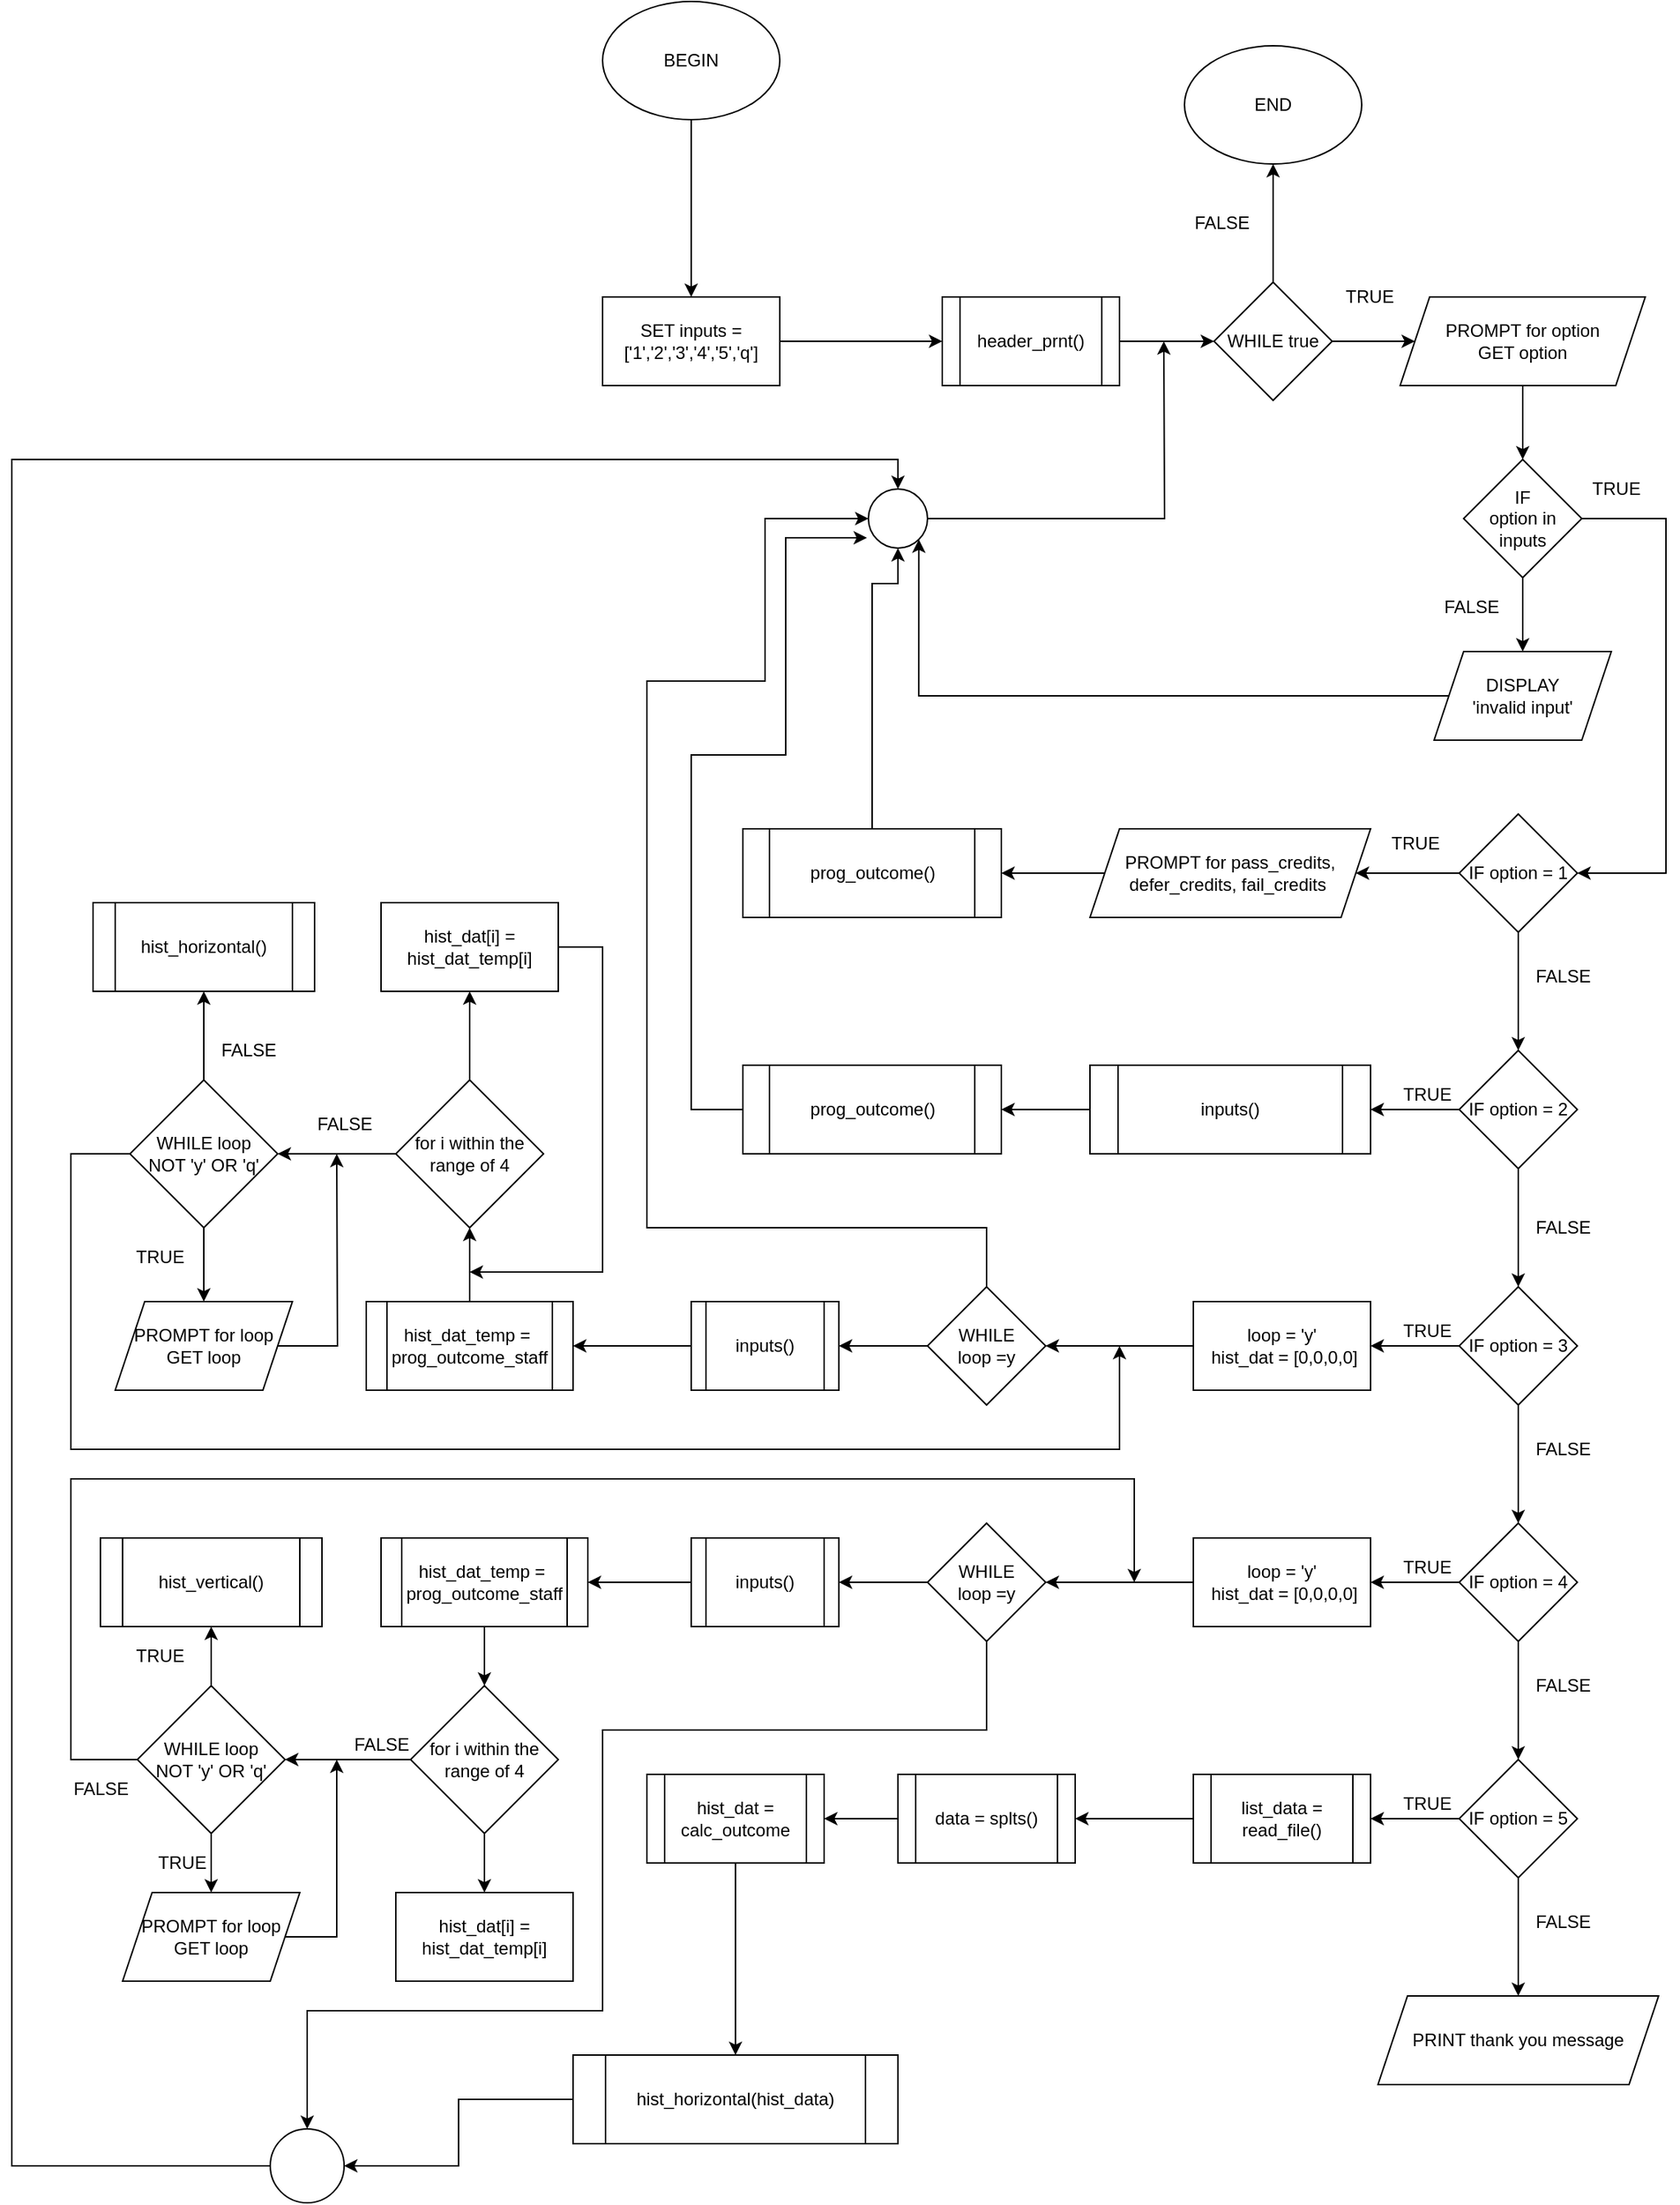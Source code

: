 <mxfile version="13.9.9" type="device" pages="5"><diagram id="3ehz_ftNWauwKMrdN-Sf" name="progCalc"><mxGraphModel dx="2462" dy="1598" grid="1" gridSize="10" guides="1" tooltips="1" connect="1" arrows="1" fold="1" page="1" pageScale="1" pageWidth="827" pageHeight="1169" math="0" shadow="0"><root><mxCell id="0"/><mxCell id="1" parent="0"/><mxCell id="ZGX0ji3fa654bDeN4Jxo-9" value="" style="edgeStyle=orthogonalEdgeStyle;rounded=0;orthogonalLoop=1;jettySize=auto;html=1;" edge="1" parent="1" source="ZGX0ji3fa654bDeN4Jxo-1" target="ZGX0ji3fa654bDeN4Jxo-8"><mxGeometry relative="1" as="geometry"/></mxCell><mxCell id="ZGX0ji3fa654bDeN4Jxo-1" value="BEGIN" style="ellipse;whiteSpace=wrap;html=1;" vertex="1" parent="1"><mxGeometry x="-390" y="60" width="120" height="80" as="geometry"/></mxCell><mxCell id="ZGX0ji3fa654bDeN4Jxo-5" value="" style="edgeStyle=orthogonalEdgeStyle;rounded=0;orthogonalLoop=1;jettySize=auto;html=1;" edge="1" parent="1" source="ZGX0ji3fa654bDeN4Jxo-2" target="ZGX0ji3fa654bDeN4Jxo-4"><mxGeometry relative="1" as="geometry"/></mxCell><mxCell id="ZGX0ji3fa654bDeN4Jxo-2" value="header_prnt()" style="shape=process;whiteSpace=wrap;html=1;backgroundOutline=1;" vertex="1" parent="1"><mxGeometry x="-160" y="260" width="120" height="60" as="geometry"/></mxCell><mxCell id="ZGX0ji3fa654bDeN4Jxo-7" value="" style="edgeStyle=orthogonalEdgeStyle;rounded=0;orthogonalLoop=1;jettySize=auto;html=1;" edge="1" parent="1" source="ZGX0ji3fa654bDeN4Jxo-4" target="ZGX0ji3fa654bDeN4Jxo-6"><mxGeometry relative="1" as="geometry"/></mxCell><mxCell id="ZGX0ji3fa654bDeN4Jxo-164" value="" style="edgeStyle=orthogonalEdgeStyle;rounded=0;orthogonalLoop=1;jettySize=auto;html=1;" edge="1" parent="1" source="ZGX0ji3fa654bDeN4Jxo-4" target="ZGX0ji3fa654bDeN4Jxo-163"><mxGeometry relative="1" as="geometry"/></mxCell><mxCell id="ZGX0ji3fa654bDeN4Jxo-4" value="WHILE true" style="rhombus;whiteSpace=wrap;html=1;" vertex="1" parent="1"><mxGeometry x="24" y="250" width="80" height="80" as="geometry"/></mxCell><mxCell id="ZGX0ji3fa654bDeN4Jxo-12" value="" style="edgeStyle=orthogonalEdgeStyle;rounded=0;orthogonalLoop=1;jettySize=auto;html=1;" edge="1" parent="1" source="ZGX0ji3fa654bDeN4Jxo-6" target="ZGX0ji3fa654bDeN4Jxo-11"><mxGeometry relative="1" as="geometry"/></mxCell><mxCell id="ZGX0ji3fa654bDeN4Jxo-6" value="PROMPT for option&lt;br&gt;GET option" style="shape=parallelogram;perimeter=parallelogramPerimeter;whiteSpace=wrap;html=1;fixedSize=1;" vertex="1" parent="1"><mxGeometry x="150" y="260" width="166" height="60" as="geometry"/></mxCell><mxCell id="ZGX0ji3fa654bDeN4Jxo-10" value="" style="edgeStyle=orthogonalEdgeStyle;rounded=0;orthogonalLoop=1;jettySize=auto;html=1;" edge="1" parent="1" source="ZGX0ji3fa654bDeN4Jxo-8" target="ZGX0ji3fa654bDeN4Jxo-2"><mxGeometry relative="1" as="geometry"/></mxCell><mxCell id="ZGX0ji3fa654bDeN4Jxo-8" value="SET inputs = ['1','2','3','4','5','q']" style="rounded=0;whiteSpace=wrap;html=1;" vertex="1" parent="1"><mxGeometry x="-390" y="260" width="120" height="60" as="geometry"/></mxCell><mxCell id="ZGX0ji3fa654bDeN4Jxo-14" value="" style="edgeStyle=orthogonalEdgeStyle;rounded=0;orthogonalLoop=1;jettySize=auto;html=1;" edge="1" parent="1" source="ZGX0ji3fa654bDeN4Jxo-11" target="ZGX0ji3fa654bDeN4Jxo-13"><mxGeometry relative="1" as="geometry"/></mxCell><mxCell id="ZGX0ji3fa654bDeN4Jxo-135" style="edgeStyle=orthogonalEdgeStyle;rounded=0;orthogonalLoop=1;jettySize=auto;html=1;entryX=1;entryY=0.5;entryDx=0;entryDy=0;" edge="1" parent="1" source="ZGX0ji3fa654bDeN4Jxo-11" target="ZGX0ji3fa654bDeN4Jxo-16"><mxGeometry relative="1" as="geometry"><Array as="points"><mxPoint x="330" y="410"/><mxPoint x="330" y="650"/></Array></mxGeometry></mxCell><mxCell id="ZGX0ji3fa654bDeN4Jxo-11" value="IF&lt;br&gt;option in inputs" style="rhombus;whiteSpace=wrap;html=1;" vertex="1" parent="1"><mxGeometry x="193" y="370" width="80" height="80" as="geometry"/></mxCell><mxCell id="ZGX0ji3fa654bDeN4Jxo-137" style="edgeStyle=orthogonalEdgeStyle;rounded=0;orthogonalLoop=1;jettySize=auto;html=1;entryX=1;entryY=1;entryDx=0;entryDy=0;" edge="1" parent="1" source="ZGX0ji3fa654bDeN4Jxo-13" target="ZGX0ji3fa654bDeN4Jxo-157"><mxGeometry relative="1" as="geometry"><mxPoint x="-10" y="290" as="targetPoint"/></mxGeometry></mxCell><mxCell id="ZGX0ji3fa654bDeN4Jxo-13" value="DISPLAY&lt;br&gt;'invalid input'" style="shape=parallelogram;perimeter=parallelogramPerimeter;whiteSpace=wrap;html=1;fixedSize=1;" vertex="1" parent="1"><mxGeometry x="173" y="500" width="120" height="60" as="geometry"/></mxCell><mxCell id="ZGX0ji3fa654bDeN4Jxo-15" value="FALSE" style="text;html=1;align=center;verticalAlign=middle;resizable=0;points=[];autosize=1;" vertex="1" parent="1"><mxGeometry x="173" y="460" width="50" height="20" as="geometry"/></mxCell><mxCell id="ZGX0ji3fa654bDeN4Jxo-24" value="" style="edgeStyle=orthogonalEdgeStyle;rounded=0;orthogonalLoop=1;jettySize=auto;html=1;" edge="1" parent="1" source="ZGX0ji3fa654bDeN4Jxo-16" target="ZGX0ji3fa654bDeN4Jxo-23"><mxGeometry relative="1" as="geometry"/></mxCell><mxCell id="ZGX0ji3fa654bDeN4Jxo-30" value="" style="edgeStyle=orthogonalEdgeStyle;rounded=0;orthogonalLoop=1;jettySize=auto;html=1;" edge="1" parent="1" source="ZGX0ji3fa654bDeN4Jxo-16" target="ZGX0ji3fa654bDeN4Jxo-29"><mxGeometry relative="1" as="geometry"/></mxCell><mxCell id="ZGX0ji3fa654bDeN4Jxo-16" value="IF option = 1" style="rhombus;whiteSpace=wrap;html=1;" vertex="1" parent="1"><mxGeometry x="190" y="610" width="80" height="80" as="geometry"/></mxCell><mxCell id="ZGX0ji3fa654bDeN4Jxo-28" value="" style="edgeStyle=orthogonalEdgeStyle;rounded=0;orthogonalLoop=1;jettySize=auto;html=1;" edge="1" parent="1" source="ZGX0ji3fa654bDeN4Jxo-23" target="ZGX0ji3fa654bDeN4Jxo-27"><mxGeometry relative="1" as="geometry"/></mxCell><mxCell id="ZGX0ji3fa654bDeN4Jxo-23" value="PROMPT for&amp;nbsp;pass_credits, &lt;br&gt;defer_credits, fail_credits&amp;nbsp;" style="shape=parallelogram;perimeter=parallelogramPerimeter;whiteSpace=wrap;html=1;fixedSize=1;" vertex="1" parent="1"><mxGeometry x="-60" y="620" width="190" height="60" as="geometry"/></mxCell><mxCell id="ZGX0ji3fa654bDeN4Jxo-155" style="edgeStyle=orthogonalEdgeStyle;rounded=0;orthogonalLoop=1;jettySize=auto;html=1;entryX=0.5;entryY=1;entryDx=0;entryDy=0;" edge="1" parent="1" source="ZGX0ji3fa654bDeN4Jxo-27" target="ZGX0ji3fa654bDeN4Jxo-157"><mxGeometry relative="1" as="geometry"><mxPoint x="-207" y="410" as="targetPoint"/><Array as="points"><mxPoint x="-207" y="454"/><mxPoint x="-190" y="454"/></Array></mxGeometry></mxCell><mxCell id="ZGX0ji3fa654bDeN4Jxo-27" value="prog_outcome()" style="shape=process;whiteSpace=wrap;html=1;backgroundOutline=1;" vertex="1" parent="1"><mxGeometry x="-295" y="620" width="175" height="60" as="geometry"/></mxCell><mxCell id="ZGX0ji3fa654bDeN4Jxo-34" value="" style="edgeStyle=orthogonalEdgeStyle;rounded=0;orthogonalLoop=1;jettySize=auto;html=1;" edge="1" parent="1" source="ZGX0ji3fa654bDeN4Jxo-29" target="ZGX0ji3fa654bDeN4Jxo-33"><mxGeometry relative="1" as="geometry"/></mxCell><mxCell id="ZGX0ji3fa654bDeN4Jxo-38" value="" style="edgeStyle=orthogonalEdgeStyle;rounded=0;orthogonalLoop=1;jettySize=auto;html=1;" edge="1" parent="1" source="ZGX0ji3fa654bDeN4Jxo-29" target="ZGX0ji3fa654bDeN4Jxo-37"><mxGeometry relative="1" as="geometry"/></mxCell><mxCell id="ZGX0ji3fa654bDeN4Jxo-29" value="IF option = 2" style="rhombus;whiteSpace=wrap;html=1;" vertex="1" parent="1"><mxGeometry x="190" y="770" width="80" height="80" as="geometry"/></mxCell><mxCell id="ZGX0ji3fa654bDeN4Jxo-36" value="" style="edgeStyle=orthogonalEdgeStyle;rounded=0;orthogonalLoop=1;jettySize=auto;html=1;" edge="1" parent="1" source="ZGX0ji3fa654bDeN4Jxo-33" target="ZGX0ji3fa654bDeN4Jxo-35"><mxGeometry relative="1" as="geometry"/></mxCell><mxCell id="ZGX0ji3fa654bDeN4Jxo-33" value="inputs()" style="shape=process;whiteSpace=wrap;html=1;backgroundOutline=1;" vertex="1" parent="1"><mxGeometry x="-60" y="780" width="190" height="60" as="geometry"/></mxCell><mxCell id="ZGX0ji3fa654bDeN4Jxo-154" style="edgeStyle=orthogonalEdgeStyle;rounded=0;orthogonalLoop=1;jettySize=auto;html=1;" edge="1" parent="1" source="ZGX0ji3fa654bDeN4Jxo-35"><mxGeometry relative="1" as="geometry"><mxPoint x="-211" y="423" as="targetPoint"/><Array as="points"><mxPoint x="-330" y="810"/><mxPoint x="-330" y="570"/><mxPoint x="-266" y="570"/><mxPoint x="-266" y="423"/></Array></mxGeometry></mxCell><mxCell id="ZGX0ji3fa654bDeN4Jxo-35" value="prog_outcome()" style="shape=process;whiteSpace=wrap;html=1;backgroundOutline=1;" vertex="1" parent="1"><mxGeometry x="-295" y="780" width="175" height="60" as="geometry"/></mxCell><mxCell id="ZGX0ji3fa654bDeN4Jxo-40" value="" style="edgeStyle=orthogonalEdgeStyle;rounded=0;orthogonalLoop=1;jettySize=auto;html=1;" edge="1" parent="1" source="ZGX0ji3fa654bDeN4Jxo-37" target="ZGX0ji3fa654bDeN4Jxo-39"><mxGeometry relative="1" as="geometry"/></mxCell><mxCell id="ZGX0ji3fa654bDeN4Jxo-64" value="" style="edgeStyle=orthogonalEdgeStyle;rounded=0;orthogonalLoop=1;jettySize=auto;html=1;" edge="1" parent="1" source="ZGX0ji3fa654bDeN4Jxo-37" target="ZGX0ji3fa654bDeN4Jxo-63"><mxGeometry relative="1" as="geometry"/></mxCell><mxCell id="ZGX0ji3fa654bDeN4Jxo-37" value="IF option = 3" style="rhombus;whiteSpace=wrap;html=1;" vertex="1" parent="1"><mxGeometry x="190" y="930" width="80" height="80" as="geometry"/></mxCell><mxCell id="ZGX0ji3fa654bDeN4Jxo-42" value="" style="edgeStyle=orthogonalEdgeStyle;rounded=0;orthogonalLoop=1;jettySize=auto;html=1;" edge="1" parent="1" source="ZGX0ji3fa654bDeN4Jxo-39" target="ZGX0ji3fa654bDeN4Jxo-41"><mxGeometry relative="1" as="geometry"/></mxCell><mxCell id="ZGX0ji3fa654bDeN4Jxo-39" value="&lt;div&gt;loop = 'y'&lt;/div&gt;&lt;div&gt;&amp;nbsp;hist_dat = [0,0,0,0]&lt;/div&gt;" style="whiteSpace=wrap;html=1;" vertex="1" parent="1"><mxGeometry x="10" y="940" width="120" height="60" as="geometry"/></mxCell><mxCell id="ZGX0ji3fa654bDeN4Jxo-44" value="" style="edgeStyle=orthogonalEdgeStyle;rounded=0;orthogonalLoop=1;jettySize=auto;html=1;" edge="1" parent="1" source="ZGX0ji3fa654bDeN4Jxo-41" target="ZGX0ji3fa654bDeN4Jxo-43"><mxGeometry relative="1" as="geometry"/></mxCell><mxCell id="ZGX0ji3fa654bDeN4Jxo-153" style="edgeStyle=orthogonalEdgeStyle;rounded=0;orthogonalLoop=1;jettySize=auto;html=1;entryX=0;entryY=0.5;entryDx=0;entryDy=0;" edge="1" parent="1" source="ZGX0ji3fa654bDeN4Jxo-41" target="ZGX0ji3fa654bDeN4Jxo-157"><mxGeometry relative="1" as="geometry"><mxPoint x="-280" y="460" as="targetPoint"/><Array as="points"><mxPoint x="-130" y="890"/><mxPoint x="-360" y="890"/><mxPoint x="-360" y="520"/><mxPoint x="-280" y="520"/><mxPoint x="-280" y="410"/></Array></mxGeometry></mxCell><mxCell id="ZGX0ji3fa654bDeN4Jxo-41" value="WHILE&lt;br&gt;loop =y" style="rhombus;whiteSpace=wrap;html=1;" vertex="1" parent="1"><mxGeometry x="-170" y="930" width="80" height="80" as="geometry"/></mxCell><mxCell id="ZGX0ji3fa654bDeN4Jxo-48" value="" style="edgeStyle=orthogonalEdgeStyle;rounded=0;orthogonalLoop=1;jettySize=auto;html=1;" edge="1" parent="1" source="ZGX0ji3fa654bDeN4Jxo-43" target="ZGX0ji3fa654bDeN4Jxo-47"><mxGeometry relative="1" as="geometry"/></mxCell><mxCell id="ZGX0ji3fa654bDeN4Jxo-43" value="inputs()" style="shape=process;whiteSpace=wrap;html=1;backgroundOutline=1;" vertex="1" parent="1"><mxGeometry x="-330" y="940" width="100" height="60" as="geometry"/></mxCell><mxCell id="ZGX0ji3fa654bDeN4Jxo-50" value="" style="edgeStyle=orthogonalEdgeStyle;rounded=0;orthogonalLoop=1;jettySize=auto;html=1;" edge="1" parent="1" source="ZGX0ji3fa654bDeN4Jxo-47" target="ZGX0ji3fa654bDeN4Jxo-49"><mxGeometry relative="1" as="geometry"/></mxCell><mxCell id="ZGX0ji3fa654bDeN4Jxo-47" value="hist_dat_temp =&amp;nbsp;&lt;br&gt;prog_outcome_staff" style="shape=process;whiteSpace=wrap;html=1;backgroundOutline=1;" vertex="1" parent="1"><mxGeometry x="-550" y="940" width="140" height="60" as="geometry"/></mxCell><mxCell id="ZGX0ji3fa654bDeN4Jxo-52" value="" style="edgeStyle=orthogonalEdgeStyle;rounded=0;orthogonalLoop=1;jettySize=auto;html=1;" edge="1" parent="1" source="ZGX0ji3fa654bDeN4Jxo-49" target="ZGX0ji3fa654bDeN4Jxo-51"><mxGeometry relative="1" as="geometry"/></mxCell><mxCell id="ZGX0ji3fa654bDeN4Jxo-55" value="" style="edgeStyle=orthogonalEdgeStyle;rounded=0;orthogonalLoop=1;jettySize=auto;html=1;" edge="1" parent="1" source="ZGX0ji3fa654bDeN4Jxo-49" target="ZGX0ji3fa654bDeN4Jxo-54"><mxGeometry relative="1" as="geometry"/></mxCell><mxCell id="ZGX0ji3fa654bDeN4Jxo-49" value="for i within the range of 4" style="rhombus;whiteSpace=wrap;html=1;" vertex="1" parent="1"><mxGeometry x="-530" y="790" width="100" height="100" as="geometry"/></mxCell><mxCell id="ZGX0ji3fa654bDeN4Jxo-92" style="edgeStyle=orthogonalEdgeStyle;rounded=0;orthogonalLoop=1;jettySize=auto;html=1;" edge="1" parent="1" source="ZGX0ji3fa654bDeN4Jxo-51"><mxGeometry relative="1" as="geometry"><mxPoint x="-480" y="920" as="targetPoint"/><Array as="points"><mxPoint x="-390" y="700"/><mxPoint x="-390" y="920"/></Array></mxGeometry></mxCell><mxCell id="ZGX0ji3fa654bDeN4Jxo-51" value="hist_dat[i] = hist_dat_temp[i]" style="whiteSpace=wrap;html=1;" vertex="1" parent="1"><mxGeometry x="-540" y="670" width="120" height="60" as="geometry"/></mxCell><mxCell id="ZGX0ji3fa654bDeN4Jxo-59" value="" style="edgeStyle=orthogonalEdgeStyle;rounded=0;orthogonalLoop=1;jettySize=auto;html=1;" edge="1" parent="1" source="ZGX0ji3fa654bDeN4Jxo-54" target="ZGX0ji3fa654bDeN4Jxo-58"><mxGeometry relative="1" as="geometry"/></mxCell><mxCell id="ZGX0ji3fa654bDeN4Jxo-62" value="" style="edgeStyle=orthogonalEdgeStyle;rounded=0;orthogonalLoop=1;jettySize=auto;html=1;" edge="1" parent="1" source="ZGX0ji3fa654bDeN4Jxo-54" target="ZGX0ji3fa654bDeN4Jxo-61"><mxGeometry relative="1" as="geometry"/></mxCell><mxCell id="ZGX0ji3fa654bDeN4Jxo-148" style="edgeStyle=orthogonalEdgeStyle;rounded=0;orthogonalLoop=1;jettySize=auto;html=1;" edge="1" parent="1" source="ZGX0ji3fa654bDeN4Jxo-54"><mxGeometry relative="1" as="geometry"><mxPoint x="-40" y="970" as="targetPoint"/><Array as="points"><mxPoint x="-750" y="840"/><mxPoint x="-750" y="1040"/><mxPoint x="-40" y="1040"/></Array></mxGeometry></mxCell><mxCell id="ZGX0ji3fa654bDeN4Jxo-54" value="WHILE loop&lt;br&gt;NOT 'y' OR 'q'" style="rhombus;whiteSpace=wrap;html=1;" vertex="1" parent="1"><mxGeometry x="-710" y="790" width="100" height="100" as="geometry"/></mxCell><mxCell id="ZGX0ji3fa654bDeN4Jxo-88" style="edgeStyle=orthogonalEdgeStyle;rounded=0;orthogonalLoop=1;jettySize=auto;html=1;" edge="1" parent="1" source="ZGX0ji3fa654bDeN4Jxo-58"><mxGeometry relative="1" as="geometry"><mxPoint x="-570" y="840" as="targetPoint"/></mxGeometry></mxCell><mxCell id="ZGX0ji3fa654bDeN4Jxo-58" value="PROMPT for loop&lt;br&gt;GET loop" style="shape=parallelogram;perimeter=parallelogramPerimeter;whiteSpace=wrap;html=1;fixedSize=1;" vertex="1" parent="1"><mxGeometry x="-720" y="940" width="120" height="60" as="geometry"/></mxCell><mxCell id="ZGX0ji3fa654bDeN4Jxo-61" value="hist_horizontal()" style="shape=process;whiteSpace=wrap;html=1;backgroundOutline=1;" vertex="1" parent="1"><mxGeometry x="-735" y="670" width="150" height="60" as="geometry"/></mxCell><mxCell id="ZGX0ji3fa654bDeN4Jxo-66" value="" style="edgeStyle=orthogonalEdgeStyle;rounded=0;orthogonalLoop=1;jettySize=auto;html=1;" edge="1" parent="1" source="ZGX0ji3fa654bDeN4Jxo-63"><mxGeometry relative="1" as="geometry"><mxPoint x="130" y="1130" as="targetPoint"/></mxGeometry></mxCell><mxCell id="ZGX0ji3fa654bDeN4Jxo-122" value="" style="edgeStyle=orthogonalEdgeStyle;rounded=0;orthogonalLoop=1;jettySize=auto;html=1;" edge="1" parent="1" source="ZGX0ji3fa654bDeN4Jxo-63" target="ZGX0ji3fa654bDeN4Jxo-121"><mxGeometry relative="1" as="geometry"/></mxCell><mxCell id="ZGX0ji3fa654bDeN4Jxo-63" value="IF option = 4" style="rhombus;whiteSpace=wrap;html=1;" vertex="1" parent="1"><mxGeometry x="190" y="1090" width="80" height="80" as="geometry"/></mxCell><mxCell id="ZGX0ji3fa654bDeN4Jxo-120" value="" style="edgeStyle=orthogonalEdgeStyle;rounded=0;orthogonalLoop=1;jettySize=auto;html=1;" edge="1" parent="1" source="ZGX0ji3fa654bDeN4Jxo-87" target="ZGX0ji3fa654bDeN4Jxo-93"><mxGeometry relative="1" as="geometry"/></mxCell><mxCell id="ZGX0ji3fa654bDeN4Jxo-87" value="&lt;div&gt;loop = 'y'&lt;/div&gt;&lt;div&gt;&amp;nbsp;hist_dat = [0,0,0,0]&lt;/div&gt;" style="whiteSpace=wrap;html=1;" vertex="1" parent="1"><mxGeometry x="10" y="1100" width="120" height="60" as="geometry"/></mxCell><mxCell id="ZGX0ji3fa654bDeN4Jxo-89" value="FALSE" style="text;html=1;align=center;verticalAlign=middle;resizable=0;points=[];autosize=1;" vertex="1" parent="1"><mxGeometry x="-655" y="760" width="50" height="20" as="geometry"/></mxCell><mxCell id="ZGX0ji3fa654bDeN4Jxo-90" value="TRUE" style="text;html=1;align=center;verticalAlign=middle;resizable=0;points=[];autosize=1;" vertex="1" parent="1"><mxGeometry x="-715" y="900" width="50" height="20" as="geometry"/></mxCell><mxCell id="ZGX0ji3fa654bDeN4Jxo-91" value="FALSE" style="text;html=1;align=center;verticalAlign=middle;resizable=0;points=[];autosize=1;" vertex="1" parent="1"><mxGeometry x="-590" y="810" width="50" height="20" as="geometry"/></mxCell><mxCell id="ZGX0ji3fa654bDeN4Jxo-119" value="" style="edgeStyle=orthogonalEdgeStyle;rounded=0;orthogonalLoop=1;jettySize=auto;html=1;" edge="1" parent="1" source="ZGX0ji3fa654bDeN4Jxo-93" target="ZGX0ji3fa654bDeN4Jxo-94"><mxGeometry relative="1" as="geometry"/></mxCell><mxCell id="ZGX0ji3fa654bDeN4Jxo-152" style="edgeStyle=orthogonalEdgeStyle;rounded=0;orthogonalLoop=1;jettySize=auto;html=1;entryX=0.5;entryY=0;entryDx=0;entryDy=0;" edge="1" parent="1" source="ZGX0ji3fa654bDeN4Jxo-93" target="ZGX0ji3fa654bDeN4Jxo-159"><mxGeometry relative="1" as="geometry"><mxPoint x="-600" y="1530" as="targetPoint"/><Array as="points"><mxPoint x="-130" y="1230"/><mxPoint x="-390" y="1230"/><mxPoint x="-390" y="1420"/><mxPoint x="-590" y="1420"/></Array></mxGeometry></mxCell><mxCell id="ZGX0ji3fa654bDeN4Jxo-93" value="WHILE&lt;br&gt;loop =y" style="rhombus;whiteSpace=wrap;html=1;" vertex="1" parent="1"><mxGeometry x="-170" y="1090" width="80" height="80" as="geometry"/></mxCell><mxCell id="ZGX0ji3fa654bDeN4Jxo-114" value="" style="edgeStyle=orthogonalEdgeStyle;rounded=0;orthogonalLoop=1;jettySize=auto;html=1;" edge="1" parent="1" source="ZGX0ji3fa654bDeN4Jxo-94" target="ZGX0ji3fa654bDeN4Jxo-97"><mxGeometry relative="1" as="geometry"/></mxCell><mxCell id="ZGX0ji3fa654bDeN4Jxo-94" value="inputs()" style="shape=process;whiteSpace=wrap;html=1;backgroundOutline=1;" vertex="1" parent="1"><mxGeometry x="-330" y="1100" width="100" height="60" as="geometry"/></mxCell><mxCell id="ZGX0ji3fa654bDeN4Jxo-112" value="" style="edgeStyle=orthogonalEdgeStyle;rounded=0;orthogonalLoop=1;jettySize=auto;html=1;" edge="1" parent="1" source="ZGX0ji3fa654bDeN4Jxo-97" target="ZGX0ji3fa654bDeN4Jxo-100"><mxGeometry relative="1" as="geometry"/></mxCell><mxCell id="ZGX0ji3fa654bDeN4Jxo-97" value="hist_dat_temp =&amp;nbsp;&lt;br&gt;prog_outcome_staff" style="shape=process;whiteSpace=wrap;html=1;backgroundOutline=1;" vertex="1" parent="1"><mxGeometry x="-540" y="1100" width="140" height="60" as="geometry"/></mxCell><mxCell id="ZGX0ji3fa654bDeN4Jxo-99" value="" style="edgeStyle=orthogonalEdgeStyle;rounded=0;orthogonalLoop=1;jettySize=auto;html=1;" edge="1" source="ZGX0ji3fa654bDeN4Jxo-100" target="ZGX0ji3fa654bDeN4Jxo-105" parent="1"><mxGeometry relative="1" as="geometry"/></mxCell><mxCell id="ZGX0ji3fa654bDeN4Jxo-113" value="" style="edgeStyle=orthogonalEdgeStyle;rounded=0;orthogonalLoop=1;jettySize=auto;html=1;" edge="1" parent="1" source="ZGX0ji3fa654bDeN4Jxo-100" target="ZGX0ji3fa654bDeN4Jxo-102"><mxGeometry relative="1" as="geometry"/></mxCell><mxCell id="ZGX0ji3fa654bDeN4Jxo-100" value="for i within the range of 4" style="rhombus;whiteSpace=wrap;html=1;" vertex="1" parent="1"><mxGeometry x="-520" y="1200" width="100" height="100" as="geometry"/></mxCell><mxCell id="ZGX0ji3fa654bDeN4Jxo-102" value="hist_dat[i] = hist_dat_temp[i]" style="whiteSpace=wrap;html=1;" vertex="1" parent="1"><mxGeometry x="-530" y="1340" width="120" height="60" as="geometry"/></mxCell><mxCell id="ZGX0ji3fa654bDeN4Jxo-104" value="" style="edgeStyle=orthogonalEdgeStyle;rounded=0;orthogonalLoop=1;jettySize=auto;html=1;" edge="1" source="ZGX0ji3fa654bDeN4Jxo-105" target="ZGX0ji3fa654bDeN4Jxo-108" parent="1"><mxGeometry relative="1" as="geometry"/></mxCell><mxCell id="ZGX0ji3fa654bDeN4Jxo-115" value="" style="edgeStyle=orthogonalEdgeStyle;rounded=0;orthogonalLoop=1;jettySize=auto;html=1;" edge="1" parent="1" source="ZGX0ji3fa654bDeN4Jxo-105" target="ZGX0ji3fa654bDeN4Jxo-107"><mxGeometry relative="1" as="geometry"/></mxCell><mxCell id="ZGX0ji3fa654bDeN4Jxo-150" style="edgeStyle=orthogonalEdgeStyle;rounded=0;orthogonalLoop=1;jettySize=auto;html=1;" edge="1" parent="1" source="ZGX0ji3fa654bDeN4Jxo-105"><mxGeometry relative="1" as="geometry"><mxPoint x="-30" y="1130" as="targetPoint"/><Array as="points"><mxPoint x="-750" y="1250"/><mxPoint x="-750" y="1060"/><mxPoint x="-30" y="1060"/></Array></mxGeometry></mxCell><mxCell id="ZGX0ji3fa654bDeN4Jxo-105" value="WHILE loop&lt;br&gt;NOT 'y' OR 'q'" style="rhombus;whiteSpace=wrap;html=1;" vertex="1" parent="1"><mxGeometry x="-705" y="1200" width="100" height="100" as="geometry"/></mxCell><mxCell id="ZGX0ji3fa654bDeN4Jxo-116" style="edgeStyle=orthogonalEdgeStyle;rounded=0;orthogonalLoop=1;jettySize=auto;html=1;" edge="1" parent="1" source="ZGX0ji3fa654bDeN4Jxo-107"><mxGeometry relative="1" as="geometry"><mxPoint x="-570" y="1250" as="targetPoint"/><Array as="points"><mxPoint x="-570" y="1370"/><mxPoint x="-570" y="1250"/></Array></mxGeometry></mxCell><mxCell id="ZGX0ji3fa654bDeN4Jxo-107" value="PROMPT for loop&lt;br&gt;GET loop" style="shape=parallelogram;perimeter=parallelogramPerimeter;whiteSpace=wrap;html=1;fixedSize=1;" vertex="1" parent="1"><mxGeometry x="-715" y="1340" width="120" height="60" as="geometry"/></mxCell><mxCell id="ZGX0ji3fa654bDeN4Jxo-108" value="hist_vertical()" style="shape=process;whiteSpace=wrap;html=1;backgroundOutline=1;" vertex="1" parent="1"><mxGeometry x="-730" y="1100" width="150" height="60" as="geometry"/></mxCell><mxCell id="ZGX0ji3fa654bDeN4Jxo-110" value="TRUE" style="text;html=1;align=center;verticalAlign=middle;resizable=0;points=[];autosize=1;" vertex="1" parent="1"><mxGeometry x="-715" y="1170" width="50" height="20" as="geometry"/></mxCell><mxCell id="ZGX0ji3fa654bDeN4Jxo-117" value="TRUE" style="text;html=1;align=center;verticalAlign=middle;resizable=0;points=[];autosize=1;" vertex="1" parent="1"><mxGeometry x="-700" y="1310" width="50" height="20" as="geometry"/></mxCell><mxCell id="ZGX0ji3fa654bDeN4Jxo-118" value="FALSE" style="text;html=1;align=center;verticalAlign=middle;resizable=0;points=[];autosize=1;" vertex="1" parent="1"><mxGeometry x="-565" y="1230" width="50" height="20" as="geometry"/></mxCell><mxCell id="ZGX0ji3fa654bDeN4Jxo-126" value="" style="edgeStyle=orthogonalEdgeStyle;rounded=0;orthogonalLoop=1;jettySize=auto;html=1;" edge="1" parent="1" source="ZGX0ji3fa654bDeN4Jxo-121" target="ZGX0ji3fa654bDeN4Jxo-125"><mxGeometry relative="1" as="geometry"/></mxCell><mxCell id="ZGX0ji3fa654bDeN4Jxo-134" value="" style="edgeStyle=orthogonalEdgeStyle;rounded=0;orthogonalLoop=1;jettySize=auto;html=1;" edge="1" parent="1" source="ZGX0ji3fa654bDeN4Jxo-121" target="ZGX0ji3fa654bDeN4Jxo-133"><mxGeometry relative="1" as="geometry"/></mxCell><mxCell id="ZGX0ji3fa654bDeN4Jxo-121" value="IF option = 5" style="rhombus;whiteSpace=wrap;html=1;" vertex="1" parent="1"><mxGeometry x="190" y="1250" width="80" height="80" as="geometry"/></mxCell><mxCell id="ZGX0ji3fa654bDeN4Jxo-128" value="" style="edgeStyle=orthogonalEdgeStyle;rounded=0;orthogonalLoop=1;jettySize=auto;html=1;" edge="1" parent="1" source="ZGX0ji3fa654bDeN4Jxo-125" target="ZGX0ji3fa654bDeN4Jxo-127"><mxGeometry relative="1" as="geometry"/></mxCell><mxCell id="ZGX0ji3fa654bDeN4Jxo-125" value="&lt;span&gt;list_data = read_file()&lt;/span&gt;" style="shape=process;whiteSpace=wrap;html=1;backgroundOutline=1;" vertex="1" parent="1"><mxGeometry x="10" y="1260" width="120" height="60" as="geometry"/></mxCell><mxCell id="ZGX0ji3fa654bDeN4Jxo-130" value="" style="edgeStyle=orthogonalEdgeStyle;rounded=0;orthogonalLoop=1;jettySize=auto;html=1;" edge="1" parent="1" source="ZGX0ji3fa654bDeN4Jxo-127" target="ZGX0ji3fa654bDeN4Jxo-129"><mxGeometry relative="1" as="geometry"/></mxCell><mxCell id="ZGX0ji3fa654bDeN4Jxo-127" value="&lt;span&gt;data = splts()&lt;/span&gt;" style="shape=process;whiteSpace=wrap;html=1;backgroundOutline=1;" vertex="1" parent="1"><mxGeometry x="-190" y="1260" width="120" height="60" as="geometry"/></mxCell><mxCell id="ZGX0ji3fa654bDeN4Jxo-132" value="" style="edgeStyle=orthogonalEdgeStyle;rounded=0;orthogonalLoop=1;jettySize=auto;html=1;" edge="1" parent="1" source="ZGX0ji3fa654bDeN4Jxo-129" target="ZGX0ji3fa654bDeN4Jxo-131"><mxGeometry relative="1" as="geometry"/></mxCell><mxCell id="ZGX0ji3fa654bDeN4Jxo-129" value="&lt;span&gt;hist_dat = calc_outcome&lt;/span&gt;" style="shape=process;whiteSpace=wrap;html=1;backgroundOutline=1;" vertex="1" parent="1"><mxGeometry x="-360" y="1260" width="120" height="60" as="geometry"/></mxCell><mxCell id="ZGX0ji3fa654bDeN4Jxo-156" style="edgeStyle=orthogonalEdgeStyle;rounded=0;orthogonalLoop=1;jettySize=auto;html=1;entryX=1;entryY=0.5;entryDx=0;entryDy=0;" edge="1" parent="1" source="ZGX0ji3fa654bDeN4Jxo-131" target="ZGX0ji3fa654bDeN4Jxo-159"><mxGeometry relative="1" as="geometry"><mxPoint x="-580" y="1530" as="targetPoint"/></mxGeometry></mxCell><mxCell id="ZGX0ji3fa654bDeN4Jxo-131" value="hist_horizontal(hist_data)" style="shape=process;whiteSpace=wrap;html=1;backgroundOutline=1;" vertex="1" parent="1"><mxGeometry x="-410" y="1450" width="220" height="60" as="geometry"/></mxCell><mxCell id="ZGX0ji3fa654bDeN4Jxo-133" value="PRINT thank you message" style="shape=parallelogram;perimeter=parallelogramPerimeter;whiteSpace=wrap;html=1;fixedSize=1;" vertex="1" parent="1"><mxGeometry x="135" y="1410" width="190" height="60" as="geometry"/></mxCell><mxCell id="ZGX0ji3fa654bDeN4Jxo-136" value="TRUE" style="text;html=1;align=center;verticalAlign=middle;resizable=0;points=[];autosize=1;" vertex="1" parent="1"><mxGeometry x="271" y="380" width="50" height="20" as="geometry"/></mxCell><mxCell id="ZGX0ji3fa654bDeN4Jxo-138" value="FALSE" style="text;html=1;align=center;verticalAlign=middle;resizable=0;points=[];autosize=1;" vertex="1" parent="1"><mxGeometry x="235" y="1350" width="50" height="20" as="geometry"/></mxCell><mxCell id="ZGX0ji3fa654bDeN4Jxo-139" value="FALSE" style="text;html=1;align=center;verticalAlign=middle;resizable=0;points=[];autosize=1;" vertex="1" parent="1"><mxGeometry x="235" y="1190" width="50" height="20" as="geometry"/></mxCell><mxCell id="ZGX0ji3fa654bDeN4Jxo-140" value="FALSE" style="text;html=1;align=center;verticalAlign=middle;resizable=0;points=[];autosize=1;" vertex="1" parent="1"><mxGeometry x="235" y="1030" width="50" height="20" as="geometry"/></mxCell><mxCell id="ZGX0ji3fa654bDeN4Jxo-141" value="FALSE" style="text;html=1;align=center;verticalAlign=middle;resizable=0;points=[];autosize=1;" vertex="1" parent="1"><mxGeometry x="235" y="880" width="50" height="20" as="geometry"/></mxCell><mxCell id="ZGX0ji3fa654bDeN4Jxo-142" value="FALSE" style="text;html=1;align=center;verticalAlign=middle;resizable=0;points=[];autosize=1;" vertex="1" parent="1"><mxGeometry x="235" y="710" width="50" height="20" as="geometry"/></mxCell><mxCell id="ZGX0ji3fa654bDeN4Jxo-143" value="TRUE" style="text;html=1;align=center;verticalAlign=middle;resizable=0;points=[];autosize=1;" vertex="1" parent="1"><mxGeometry x="135" y="620" width="50" height="20" as="geometry"/></mxCell><mxCell id="ZGX0ji3fa654bDeN4Jxo-144" value="TRUE" style="text;html=1;align=center;verticalAlign=middle;resizable=0;points=[];autosize=1;" vertex="1" parent="1"><mxGeometry x="143" y="790" width="50" height="20" as="geometry"/></mxCell><mxCell id="ZGX0ji3fa654bDeN4Jxo-145" value="TRUE" style="text;html=1;align=center;verticalAlign=middle;resizable=0;points=[];autosize=1;" vertex="1" parent="1"><mxGeometry x="143" y="950" width="50" height="20" as="geometry"/></mxCell><mxCell id="ZGX0ji3fa654bDeN4Jxo-146" value="TRUE" style="text;html=1;align=center;verticalAlign=middle;resizable=0;points=[];autosize=1;" vertex="1" parent="1"><mxGeometry x="143" y="1110" width="50" height="20" as="geometry"/></mxCell><mxCell id="ZGX0ji3fa654bDeN4Jxo-147" value="TRUE" style="text;html=1;align=center;verticalAlign=middle;resizable=0;points=[];autosize=1;" vertex="1" parent="1"><mxGeometry x="143" y="1270" width="50" height="20" as="geometry"/></mxCell><mxCell id="ZGX0ji3fa654bDeN4Jxo-151" value="FALSE" style="text;html=1;align=center;verticalAlign=middle;resizable=0;points=[];autosize=1;" vertex="1" parent="1"><mxGeometry x="-755" y="1260" width="50" height="20" as="geometry"/></mxCell><mxCell id="ZGX0ji3fa654bDeN4Jxo-162" style="edgeStyle=orthogonalEdgeStyle;rounded=0;orthogonalLoop=1;jettySize=auto;html=1;" edge="1" parent="1" source="ZGX0ji3fa654bDeN4Jxo-157"><mxGeometry relative="1" as="geometry"><mxPoint x="-10" y="290" as="targetPoint"/></mxGeometry></mxCell><mxCell id="ZGX0ji3fa654bDeN4Jxo-157" value="" style="ellipse;whiteSpace=wrap;html=1;aspect=fixed;" vertex="1" parent="1"><mxGeometry x="-210" y="390" width="40" height="40" as="geometry"/></mxCell><mxCell id="ZGX0ji3fa654bDeN4Jxo-161" style="edgeStyle=orthogonalEdgeStyle;rounded=0;orthogonalLoop=1;jettySize=auto;html=1;entryX=0.5;entryY=0;entryDx=0;entryDy=0;" edge="1" parent="1" source="ZGX0ji3fa654bDeN4Jxo-159" target="ZGX0ji3fa654bDeN4Jxo-157"><mxGeometry relative="1" as="geometry"><Array as="points"><mxPoint x="-790" y="1525"/><mxPoint x="-790" y="370"/><mxPoint x="-190" y="370"/></Array></mxGeometry></mxCell><mxCell id="ZGX0ji3fa654bDeN4Jxo-159" value="" style="ellipse;whiteSpace=wrap;html=1;aspect=fixed;" vertex="1" parent="1"><mxGeometry x="-615" y="1500" width="50" height="50" as="geometry"/></mxCell><mxCell id="ZGX0ji3fa654bDeN4Jxo-163" value="END" style="ellipse;whiteSpace=wrap;html=1;" vertex="1" parent="1"><mxGeometry x="4" y="90" width="120" height="80" as="geometry"/></mxCell><mxCell id="frGpFqE-liHy_XHbyNeI-1" value="TRUE" style="text;html=1;align=center;verticalAlign=middle;resizable=0;points=[];autosize=1;" vertex="1" parent="1"><mxGeometry x="104" y="250" width="50" height="20" as="geometry"/></mxCell><mxCell id="frGpFqE-liHy_XHbyNeI-2" value="FALSE" style="text;html=1;align=center;verticalAlign=middle;resizable=0;points=[];autosize=1;" vertex="1" parent="1"><mxGeometry x="4" y="200" width="50" height="20" as="geometry"/></mxCell></root></mxGraphModel></diagram><diagram id="Xsl9lRHbInkWgcr8iQGT" name="prog_outcome"><mxGraphModel dx="1090" dy="1065" grid="1" gridSize="10" guides="1" tooltips="1" connect="1" arrows="1" fold="1" page="1" pageScale="1" pageWidth="827" pageHeight="1169" math="0" shadow="0"><root><mxCell id="7sE-dck8iM4mDpo17IDO-0"/><mxCell id="7sE-dck8iM4mDpo17IDO-1" parent="7sE-dck8iM4mDpo17IDO-0"/><mxCell id="fNdWXe3z7ELt4-7tbJ5v-2" value="" style="edgeStyle=orthogonalEdgeStyle;rounded=0;orthogonalLoop=1;jettySize=auto;html=1;" edge="1" parent="7sE-dck8iM4mDpo17IDO-1" source="fNdWXe3z7ELt4-7tbJ5v-0" target="fNdWXe3z7ELt4-7tbJ5v-1"><mxGeometry relative="1" as="geometry"/></mxCell><mxCell id="fNdWXe3z7ELt4-7tbJ5v-0" value="BEGIN&lt;br&gt;prog_outcome(val)" style="ellipse;whiteSpace=wrap;html=1;" vertex="1" parent="7sE-dck8iM4mDpo17IDO-1"><mxGeometry x="91" y="30" width="120" height="80" as="geometry"/></mxCell><mxCell id="fNdWXe3z7ELt4-7tbJ5v-4" value="" style="edgeStyle=orthogonalEdgeStyle;rounded=0;orthogonalLoop=1;jettySize=auto;html=1;" edge="1" parent="7sE-dck8iM4mDpo17IDO-1" source="fNdWXe3z7ELt4-7tbJ5v-1" target="fNdWXe3z7ELt4-7tbJ5v-3"><mxGeometry relative="1" as="geometry"/></mxCell><mxCell id="fNdWXe3z7ELt4-7tbJ5v-1" value="SET&amp;nbsp; progress = trailer = &lt;br&gt;retriever = exclude = 0" style="whiteSpace=wrap;html=1;" vertex="1" parent="7sE-dck8iM4mDpo17IDO-1"><mxGeometry x="71" y="160" width="160" height="60" as="geometry"/></mxCell><mxCell id="fNdWXe3z7ELt4-7tbJ5v-6" value="" style="edgeStyle=orthogonalEdgeStyle;rounded=0;orthogonalLoop=1;jettySize=auto;html=1;" edge="1" parent="7sE-dck8iM4mDpo17IDO-1" source="fNdWXe3z7ELt4-7tbJ5v-3" target="fNdWXe3z7ELt4-7tbJ5v-5"><mxGeometry relative="1" as="geometry"/></mxCell><mxCell id="fNdWXe3z7ELt4-7tbJ5v-22" value="" style="edgeStyle=orthogonalEdgeStyle;rounded=0;orthogonalLoop=1;jettySize=auto;html=1;" edge="1" parent="7sE-dck8iM4mDpo17IDO-1" source="fNdWXe3z7ELt4-7tbJ5v-3" target="fNdWXe3z7ELt4-7tbJ5v-21"><mxGeometry relative="1" as="geometry"/></mxCell><mxCell id="fNdWXe3z7ELt4-7tbJ5v-3" value="if(val[0] &amp;gt;= 100)" style="rhombus;whiteSpace=wrap;html=1;" vertex="1" parent="7sE-dck8iM4mDpo17IDO-1"><mxGeometry x="111" y="270" width="80" height="80" as="geometry"/></mxCell><mxCell id="fNdWXe3z7ELt4-7tbJ5v-12" value="" style="edgeStyle=orthogonalEdgeStyle;rounded=0;orthogonalLoop=1;jettySize=auto;html=1;" edge="1" parent="7sE-dck8iM4mDpo17IDO-1" source="fNdWXe3z7ELt4-7tbJ5v-5" target="fNdWXe3z7ELt4-7tbJ5v-11"><mxGeometry relative="1" as="geometry"/></mxCell><mxCell id="fNdWXe3z7ELt4-7tbJ5v-16" value="" style="edgeStyle=orthogonalEdgeStyle;rounded=0;orthogonalLoop=1;jettySize=auto;html=1;" edge="1" parent="7sE-dck8iM4mDpo17IDO-1" source="fNdWXe3z7ELt4-7tbJ5v-5" target="fNdWXe3z7ELt4-7tbJ5v-15"><mxGeometry relative="1" as="geometry"/></mxCell><mxCell id="fNdWXe3z7ELt4-7tbJ5v-5" value="if(val[1] &amp;gt;= 20 or&lt;br&gt;val[2] == 20)" style="rhombus;whiteSpace=wrap;html=1;" vertex="1" parent="7sE-dck8iM4mDpo17IDO-1"><mxGeometry x="95" y="400" width="112" height="110" as="geometry"/></mxCell><mxCell id="fNdWXe3z7ELt4-7tbJ5v-14" value="" style="edgeStyle=orthogonalEdgeStyle;rounded=0;orthogonalLoop=1;jettySize=auto;html=1;" edge="1" parent="7sE-dck8iM4mDpo17IDO-1" source="fNdWXe3z7ELt4-7tbJ5v-11" target="fNdWXe3z7ELt4-7tbJ5v-13"><mxGeometry relative="1" as="geometry"/></mxCell><mxCell id="fNdWXe3z7ELt4-7tbJ5v-11" value="trailer = trailer + 1" style="whiteSpace=wrap;html=1;" vertex="1" parent="7sE-dck8iM4mDpo17IDO-1"><mxGeometry x="247" y="437.5" width="100" height="35" as="geometry"/></mxCell><mxCell id="fNdWXe3z7ELt4-7tbJ5v-34" style="edgeStyle=orthogonalEdgeStyle;rounded=0;orthogonalLoop=1;jettySize=auto;html=1;entryX=0.5;entryY=1;entryDx=0;entryDy=0;" edge="1" parent="7sE-dck8iM4mDpo17IDO-1" source="fNdWXe3z7ELt4-7tbJ5v-13" target="fNdWXe3z7ELt4-7tbJ5v-31"><mxGeometry relative="1" as="geometry"/></mxCell><mxCell id="fNdWXe3z7ELt4-7tbJ5v-13" value="DISPLAY&lt;br&gt;&quot;Progress (module trailer)&quot;&lt;div&gt;&lt;span style=&quot;color: rgba(0 , 0 , 0 , 0) ; font-family: monospace ; font-size: 0px&quot;&gt;%3CmxGraphModel%3E%3Croot%3E%3CmxCell%20id%3D%220%22%2F%3E%3CmxCell%20id%3D%221%22%20parent%3D%220%22%2F%3E%3CmxCell%20id%3D%222%22%20value%3D%22%22%20style%3D%22shape%3Dparallelogram%3Bperimeter%3DparallelogramPerimeter%3BwhiteSpace%3Dwrap%3Bhtml%3D1%3BfixedSize%3D1%3B%22%20vertex%3D%221%22%20parent%3D%221%22%3E%3CmxGeometry%20x%3D%22660%22%20y%3D%22415%22%20width%3D%22120%22%20height%3D%2260%22%20as%3D%22geometry%22%2F%3E%3C%2FmxCell%3E%3C%2Froot%3E%3C%2FmxGraphModel%3E&quot;&lt;/span&gt;&lt;span style=&quot;font-size: 0px&quot;&gt;&lt;font color=&quot;rgba(0, 0, 0, 0)&quot; face=&quot;monospace&quot;&gt;rogress (module trailer)&quot;&lt;/font&gt;&lt;/span&gt;&lt;/div&gt;" style="shape=parallelogram;perimeter=parallelogramPerimeter;whiteSpace=wrap;html=1;fixedSize=1;" vertex="1" parent="7sE-dck8iM4mDpo17IDO-1"><mxGeometry x="397" y="425" width="180" height="60" as="geometry"/></mxCell><mxCell id="fNdWXe3z7ELt4-7tbJ5v-18" value="" style="edgeStyle=orthogonalEdgeStyle;rounded=0;orthogonalLoop=1;jettySize=auto;html=1;" edge="1" parent="7sE-dck8iM4mDpo17IDO-1" source="fNdWXe3z7ELt4-7tbJ5v-15" target="fNdWXe3z7ELt4-7tbJ5v-17"><mxGeometry relative="1" as="geometry"/></mxCell><mxCell id="fNdWXe3z7ELt4-7tbJ5v-15" value="progress = progress +1" style="rounded=0;whiteSpace=wrap;html=1;" vertex="1" parent="7sE-dck8iM4mDpo17IDO-1"><mxGeometry x="83" y="560" width="136" height="35" as="geometry"/></mxCell><mxCell id="fNdWXe3z7ELt4-7tbJ5v-37" style="edgeStyle=orthogonalEdgeStyle;rounded=0;orthogonalLoop=1;jettySize=auto;html=1;entryX=0;entryY=0.5;entryDx=0;entryDy=0;" edge="1" parent="7sE-dck8iM4mDpo17IDO-1" source="fNdWXe3z7ELt4-7tbJ5v-17" target="fNdWXe3z7ELt4-7tbJ5v-36"><mxGeometry relative="1" as="geometry"/></mxCell><mxCell id="fNdWXe3z7ELt4-7tbJ5v-17" value="DISPLAY&lt;br&gt;&quot;Progress&quot;" style="shape=parallelogram;perimeter=parallelogramPerimeter;whiteSpace=wrap;html=1;fixedSize=1;rounded=0;" vertex="1" parent="7sE-dck8iM4mDpo17IDO-1"><mxGeometry x="91" y="650" width="120" height="60" as="geometry"/></mxCell><mxCell id="fNdWXe3z7ELt4-7tbJ5v-24" value="" style="edgeStyle=orthogonalEdgeStyle;rounded=0;orthogonalLoop=1;jettySize=auto;html=1;" edge="1" parent="7sE-dck8iM4mDpo17IDO-1" source="fNdWXe3z7ELt4-7tbJ5v-21" target="fNdWXe3z7ELt4-7tbJ5v-23"><mxGeometry relative="1" as="geometry"/></mxCell><mxCell id="fNdWXe3z7ELt4-7tbJ5v-28" value="" style="edgeStyle=orthogonalEdgeStyle;rounded=0;orthogonalLoop=1;jettySize=auto;html=1;" edge="1" parent="7sE-dck8iM4mDpo17IDO-1" source="fNdWXe3z7ELt4-7tbJ5v-21" target="fNdWXe3z7ELt4-7tbJ5v-27"><mxGeometry relative="1" as="geometry"/></mxCell><mxCell id="fNdWXe3z7ELt4-7tbJ5v-21" value="if(val[2]&lt;br&gt;&amp;nbsp;&amp;gt;= 80)" style="rhombus;whiteSpace=wrap;html=1;" vertex="1" parent="7sE-dck8iM4mDpo17IDO-1"><mxGeometry x="271" y="270" width="80" height="80" as="geometry"/></mxCell><mxCell id="fNdWXe3z7ELt4-7tbJ5v-26" value="" style="edgeStyle=orthogonalEdgeStyle;rounded=0;orthogonalLoop=1;jettySize=auto;html=1;" edge="1" parent="7sE-dck8iM4mDpo17IDO-1" source="fNdWXe3z7ELt4-7tbJ5v-23" target="fNdWXe3z7ELt4-7tbJ5v-25"><mxGeometry relative="1" as="geometry"/></mxCell><mxCell id="fNdWXe3z7ELt4-7tbJ5v-23" value="exclude = exclude +1" style="whiteSpace=wrap;html=1;" vertex="1" parent="7sE-dck8iM4mDpo17IDO-1"><mxGeometry x="387" y="295" width="120" height="30" as="geometry"/></mxCell><mxCell id="fNdWXe3z7ELt4-7tbJ5v-32" value="" style="edgeStyle=orthogonalEdgeStyle;rounded=0;orthogonalLoop=1;jettySize=auto;html=1;" edge="1" parent="7sE-dck8iM4mDpo17IDO-1" source="fNdWXe3z7ELt4-7tbJ5v-25" target="fNdWXe3z7ELt4-7tbJ5v-31"><mxGeometry relative="1" as="geometry"/></mxCell><mxCell id="fNdWXe3z7ELt4-7tbJ5v-25" value="&lt;span&gt;DISPLAY&lt;/span&gt;&lt;br&gt;&lt;span&gt;&quot;Exclude&quot;&lt;/span&gt;" style="shape=parallelogram;perimeter=parallelogramPerimeter;whiteSpace=wrap;html=1;fixedSize=1;" vertex="1" parent="7sE-dck8iM4mDpo17IDO-1"><mxGeometry x="537" y="295" width="120" height="30" as="geometry"/></mxCell><mxCell id="fNdWXe3z7ELt4-7tbJ5v-30" value="" style="edgeStyle=orthogonalEdgeStyle;rounded=0;orthogonalLoop=1;jettySize=auto;html=1;" edge="1" parent="7sE-dck8iM4mDpo17IDO-1" source="fNdWXe3z7ELt4-7tbJ5v-27" target="fNdWXe3z7ELt4-7tbJ5v-29"><mxGeometry relative="1" as="geometry"/></mxCell><mxCell id="fNdWXe3z7ELt4-7tbJ5v-27" value="retriever = retriever + 1" style="whiteSpace=wrap;html=1;" vertex="1" parent="7sE-dck8iM4mDpo17IDO-1"><mxGeometry x="248" y="190" width="126" height="30" as="geometry"/></mxCell><mxCell id="fNdWXe3z7ELt4-7tbJ5v-33" style="edgeStyle=orthogonalEdgeStyle;rounded=0;orthogonalLoop=1;jettySize=auto;html=1;entryX=0.5;entryY=0;entryDx=0;entryDy=0;" edge="1" parent="7sE-dck8iM4mDpo17IDO-1" source="fNdWXe3z7ELt4-7tbJ5v-29" target="fNdWXe3z7ELt4-7tbJ5v-31"><mxGeometry relative="1" as="geometry"/></mxCell><mxCell id="fNdWXe3z7ELt4-7tbJ5v-29" value="DISPLAY&amp;nbsp;&quot;Do not progress - module retriever&quot;" style="shape=parallelogram;perimeter=parallelogramPerimeter;whiteSpace=wrap;html=1;fixedSize=1;" vertex="1" parent="7sE-dck8iM4mDpo17IDO-1"><mxGeometry x="407" y="177.5" width="190" height="55" as="geometry"/></mxCell><mxCell id="fNdWXe3z7ELt4-7tbJ5v-35" style="edgeStyle=orthogonalEdgeStyle;rounded=0;orthogonalLoop=1;jettySize=auto;html=1;entryX=1;entryY=0.5;entryDx=0;entryDy=0;" edge="1" parent="7sE-dck8iM4mDpo17IDO-1" source="fNdWXe3z7ELt4-7tbJ5v-31" target="fNdWXe3z7ELt4-7tbJ5v-36"><mxGeometry relative="1" as="geometry"><mxPoint x="517" y="660" as="targetPoint"/><Array as="points"><mxPoint x="757" y="310"/><mxPoint x="757" y="680"/></Array></mxGeometry></mxCell><mxCell id="fNdWXe3z7ELt4-7tbJ5v-31" value="" style="ellipse;whiteSpace=wrap;html=1;aspect=fixed;" vertex="1" parent="7sE-dck8iM4mDpo17IDO-1"><mxGeometry x="697" y="290" width="40" height="40" as="geometry"/></mxCell><mxCell id="fNdWXe3z7ELt4-7tbJ5v-36" value="END&lt;br&gt;return&amp;nbsp;[progress, trailer, retriever, exclude]" style="ellipse;whiteSpace=wrap;html=1;" vertex="1" parent="7sE-dck8iM4mDpo17IDO-1"><mxGeometry x="397" y="640" width="120" height="80" as="geometry"/></mxCell></root></mxGraphModel></diagram><diagram id="wOFTz24iqSNNqt4Ej6NU" name="calc_outcome"><mxGraphModel dx="654" dy="639" grid="1" gridSize="10" guides="1" tooltips="1" connect="1" arrows="1" fold="1" page="1" pageScale="1" pageWidth="827" pageHeight="1169" math="0" shadow="0"><root><mxCell id="HVzRTpVg-fjbeipfbUMR-0"/><mxCell id="HVzRTpVg-fjbeipfbUMR-1" parent="HVzRTpVg-fjbeipfbUMR-0"/><mxCell id="mb_i0yEj94_vxZULBuPI-1" value="" style="edgeStyle=orthogonalEdgeStyle;rounded=0;orthogonalLoop=1;jettySize=auto;html=1;" edge="1" parent="HVzRTpVg-fjbeipfbUMR-1" source="HVzRTpVg-fjbeipfbUMR-2" target="mb_i0yEj94_vxZULBuPI-0"><mxGeometry relative="1" as="geometry"/></mxCell><mxCell id="HVzRTpVg-fjbeipfbUMR-2" value="BEGIN&lt;br&gt;(data)" style="ellipse;whiteSpace=wrap;html=1;" vertex="1" parent="HVzRTpVg-fjbeipfbUMR-1"><mxGeometry x="340" y="30" width="120" height="80" as="geometry"/></mxCell><mxCell id="mb_i0yEj94_vxZULBuPI-3" value="" style="edgeStyle=orthogonalEdgeStyle;rounded=0;orthogonalLoop=1;jettySize=auto;html=1;" edge="1" parent="HVzRTpVg-fjbeipfbUMR-1" source="mb_i0yEj94_vxZULBuPI-0" target="mb_i0yEj94_vxZULBuPI-2"><mxGeometry relative="1" as="geometry"/></mxCell><mxCell id="mb_i0yEj94_vxZULBuPI-0" value="input_vali = validations(data)" style="shape=process;whiteSpace=wrap;html=1;backgroundOutline=1;" vertex="1" parent="HVzRTpVg-fjbeipfbUMR-1"><mxGeometry x="340" y="160" width="120" height="60" as="geometry"/></mxCell><mxCell id="mb_i0yEj94_vxZULBuPI-5" value="" style="edgeStyle=orthogonalEdgeStyle;rounded=0;orthogonalLoop=1;jettySize=auto;html=1;" edge="1" parent="HVzRTpVg-fjbeipfbUMR-1" source="mb_i0yEj94_vxZULBuPI-2" target="mb_i0yEj94_vxZULBuPI-4"><mxGeometry relative="1" as="geometry"/></mxCell><mxCell id="mb_i0yEj94_vxZULBuPI-2" value="his_dat = [0,0,0,0]&lt;br&gt;i = 0" style="whiteSpace=wrap;html=1;" vertex="1" parent="HVzRTpVg-fjbeipfbUMR-1"><mxGeometry x="340" y="280" width="120" height="60" as="geometry"/></mxCell><mxCell id="mb_i0yEj94_vxZULBuPI-7" value="" style="edgeStyle=orthogonalEdgeStyle;rounded=0;orthogonalLoop=1;jettySize=auto;html=1;" edge="1" parent="HVzRTpVg-fjbeipfbUMR-1" source="mb_i0yEj94_vxZULBuPI-4" target="mb_i0yEj94_vxZULBuPI-6"><mxGeometry relative="1" as="geometry"/></mxCell><mxCell id="mb_i0yEj94_vxZULBuPI-20" value="" style="edgeStyle=orthogonalEdgeStyle;rounded=0;orthogonalLoop=1;jettySize=auto;html=1;" edge="1" parent="HVzRTpVg-fjbeipfbUMR-1" source="mb_i0yEj94_vxZULBuPI-4" target="mb_i0yEj94_vxZULBuPI-19"><mxGeometry relative="1" as="geometry"/></mxCell><mxCell id="mb_i0yEj94_vxZULBuPI-4" value="FOR &lt;br&gt;i &amp;lt; lenght of&lt;br&gt;data" style="rhombus;whiteSpace=wrap;html=1;" vertex="1" parent="HVzRTpVg-fjbeipfbUMR-1"><mxGeometry x="357.5" y="380" width="85" height="90" as="geometry"/></mxCell><mxCell id="mb_i0yEj94_vxZULBuPI-9" value="" style="edgeStyle=orthogonalEdgeStyle;rounded=0;orthogonalLoop=1;jettySize=auto;html=1;" edge="1" parent="HVzRTpVg-fjbeipfbUMR-1" source="mb_i0yEj94_vxZULBuPI-6" target="mb_i0yEj94_vxZULBuPI-8"><mxGeometry relative="1" as="geometry"/></mxCell><mxCell id="mb_i0yEj94_vxZULBuPI-6" value="if(data[i][3]&lt;br&gt;is true)" style="rhombus;whiteSpace=wrap;html=1;" vertex="1" parent="HVzRTpVg-fjbeipfbUMR-1"><mxGeometry x="357.5" y="520" width="85" height="90" as="geometry"/></mxCell><mxCell id="mb_i0yEj94_vxZULBuPI-13" value="" style="edgeStyle=orthogonalEdgeStyle;rounded=0;orthogonalLoop=1;jettySize=auto;html=1;" edge="1" parent="HVzRTpVg-fjbeipfbUMR-1" source="mb_i0yEj94_vxZULBuPI-8" target="mb_i0yEj94_vxZULBuPI-12"><mxGeometry relative="1" as="geometry"/></mxCell><mxCell id="mb_i0yEj94_vxZULBuPI-8" value="his_dat_temp = prog_outcome(input_vali)" style="shape=process;whiteSpace=wrap;html=1;backgroundOutline=1;" vertex="1" parent="HVzRTpVg-fjbeipfbUMR-1"><mxGeometry x="310" y="670" width="180" height="60" as="geometry"/></mxCell><mxCell id="mb_i0yEj94_vxZULBuPI-16" value="" style="edgeStyle=orthogonalEdgeStyle;rounded=0;orthogonalLoop=1;jettySize=auto;html=1;" edge="1" parent="HVzRTpVg-fjbeipfbUMR-1" source="mb_i0yEj94_vxZULBuPI-10" target="mb_i0yEj94_vxZULBuPI-15"><mxGeometry relative="1" as="geometry"/></mxCell><mxCell id="mb_i0yEj94_vxZULBuPI-18" style="edgeStyle=orthogonalEdgeStyle;rounded=0;orthogonalLoop=1;jettySize=auto;html=1;" edge="1" parent="HVzRTpVg-fjbeipfbUMR-1" source="mb_i0yEj94_vxZULBuPI-10"><mxGeometry relative="1" as="geometry"><mxPoint x="400" y="360" as="targetPoint"/><Array as="points"><mxPoint x="510" y="600"/><mxPoint x="510" y="360"/><mxPoint x="400" y="360"/></Array></mxGeometry></mxCell><mxCell id="mb_i0yEj94_vxZULBuPI-10" value="FOR&lt;br&gt;j &amp;lt; 4" style="rhombus;whiteSpace=wrap;html=1;" vertex="1" parent="HVzRTpVg-fjbeipfbUMR-1"><mxGeometry x="555" y="560" width="80" height="80" as="geometry"/></mxCell><mxCell id="mb_i0yEj94_vxZULBuPI-14" value="" style="edgeStyle=orthogonalEdgeStyle;rounded=0;orthogonalLoop=1;jettySize=auto;html=1;" edge="1" parent="HVzRTpVg-fjbeipfbUMR-1" source="mb_i0yEj94_vxZULBuPI-12" target="mb_i0yEj94_vxZULBuPI-10"><mxGeometry relative="1" as="geometry"/></mxCell><mxCell id="mb_i0yEj94_vxZULBuPI-12" value="j = 0" style="whiteSpace=wrap;html=1;" vertex="1" parent="HVzRTpVg-fjbeipfbUMR-1"><mxGeometry x="560" y="690" width="70" height="20" as="geometry"/></mxCell><mxCell id="mb_i0yEj94_vxZULBuPI-17" style="edgeStyle=orthogonalEdgeStyle;rounded=0;orthogonalLoop=1;jettySize=auto;html=1;" edge="1" parent="HVzRTpVg-fjbeipfbUMR-1" source="mb_i0yEj94_vxZULBuPI-15"><mxGeometry relative="1" as="geometry"><mxPoint x="595" y="670" as="targetPoint"/><Array as="points"><mxPoint x="680" y="480"/><mxPoint x="680" y="670"/></Array></mxGeometry></mxCell><mxCell id="mb_i0yEj94_vxZULBuPI-15" value="his_dat_temp[j]+=&lt;br&gt;hist_dat_temp[j]" style="shape=process;whiteSpace=wrap;html=1;backgroundOutline=1;" vertex="1" parent="HVzRTpVg-fjbeipfbUMR-1"><mxGeometry x="535" y="450" width="120" height="60" as="geometry"/></mxCell><mxCell id="mb_i0yEj94_vxZULBuPI-19" value="END&lt;br&gt;return(hist_dat)" style="ellipse;whiteSpace=wrap;html=1;" vertex="1" parent="HVzRTpVg-fjbeipfbUMR-1"><mxGeometry x="175" y="385" width="120" height="80" as="geometry"/></mxCell></root></mxGraphModel></diagram><diagram id="vXraP3htZHuVWvM44Z8c" name="validations"><mxGraphModel dx="654" dy="639" grid="1" gridSize="10" guides="1" tooltips="1" connect="1" arrows="1" fold="1" page="1" pageScale="1" pageWidth="827" pageHeight="1169" math="0" shadow="0"><root><mxCell id="jFXMH4s7IUJurEi0Fu5G-0"/><mxCell id="jFXMH4s7IUJurEi0Fu5G-1" parent="jFXMH4s7IUJurEi0Fu5G-0"/><mxCell id="8qSCoIjIRuCD2tSe8IJN-1" value="" style="edgeStyle=orthogonalEdgeStyle;rounded=0;orthogonalLoop=1;jettySize=auto;html=1;" edge="1" parent="jFXMH4s7IUJurEi0Fu5G-1" source="jFXMH4s7IUJurEi0Fu5G-2" target="8qSCoIjIRuCD2tSe8IJN-0"><mxGeometry relative="1" as="geometry"/></mxCell><mxCell id="jFXMH4s7IUJurEi0Fu5G-2" value="BEGIN&lt;br&gt;(data)" style="ellipse;whiteSpace=wrap;html=1;" vertex="1" parent="jFXMH4s7IUJurEi0Fu5G-1"><mxGeometry x="199" y="40" width="120" height="80" as="geometry"/></mxCell><mxCell id="8qSCoIjIRuCD2tSe8IJN-3" value="" style="edgeStyle=orthogonalEdgeStyle;rounded=0;orthogonalLoop=1;jettySize=auto;html=1;" edge="1" parent="jFXMH4s7IUJurEi0Fu5G-1" source="8qSCoIjIRuCD2tSe8IJN-0" target="8qSCoIjIRuCD2tSe8IJN-2"><mxGeometry relative="1" as="geometry"/></mxCell><mxCell id="8qSCoIjIRuCD2tSe8IJN-27" value="" style="edgeStyle=orthogonalEdgeStyle;rounded=0;orthogonalLoop=1;jettySize=auto;html=1;" edge="1" parent="jFXMH4s7IUJurEi0Fu5G-1" source="8qSCoIjIRuCD2tSe8IJN-0" target="8qSCoIjIRuCD2tSe8IJN-26"><mxGeometry relative="1" as="geometry"/></mxCell><mxCell id="8qSCoIjIRuCD2tSe8IJN-0" value="FOR&lt;br&gt;j in range of length&lt;br&gt;data" style="rhombus;whiteSpace=wrap;html=1;" vertex="1" parent="jFXMH4s7IUJurEi0Fu5G-1"><mxGeometry x="211" y="160" width="96" height="100" as="geometry"/></mxCell><mxCell id="8qSCoIjIRuCD2tSe8IJN-5" value="" style="edgeStyle=orthogonalEdgeStyle;rounded=0;orthogonalLoop=1;jettySize=auto;html=1;entryX=0.5;entryY=0;entryDx=0;entryDy=0;" edge="1" parent="jFXMH4s7IUJurEi0Fu5G-1" source="8qSCoIjIRuCD2tSe8IJN-2" target="8qSCoIjIRuCD2tSe8IJN-6"><mxGeometry relative="1" as="geometry"><mxPoint x="259" y="410" as="targetPoint"/></mxGeometry></mxCell><mxCell id="8qSCoIjIRuCD2tSe8IJN-2" value="declare a multidimensional array to store the input data" style="whiteSpace=wrap;html=1;" vertex="1" parent="jFXMH4s7IUJurEi0Fu5G-1"><mxGeometry x="199" y="310" width="120" height="60" as="geometry"/></mxCell><mxCell id="8qSCoIjIRuCD2tSe8IJN-9" value="" style="edgeStyle=orthogonalEdgeStyle;rounded=0;orthogonalLoop=1;jettySize=auto;html=1;" edge="1" parent="jFXMH4s7IUJurEi0Fu5G-1" source="8qSCoIjIRuCD2tSe8IJN-6" target="8qSCoIjIRuCD2tSe8IJN-8"><mxGeometry relative="1" as="geometry"/></mxCell><mxCell id="8qSCoIjIRuCD2tSe8IJN-6" value="identify any value errors and output respective message" style="whiteSpace=wrap;html=1;" vertex="1" parent="jFXMH4s7IUJurEi0Fu5G-1"><mxGeometry x="199" y="430" width="120" height="60" as="geometry"/></mxCell><mxCell id="8qSCoIjIRuCD2tSe8IJN-11" value="" style="edgeStyle=orthogonalEdgeStyle;rounded=0;orthogonalLoop=1;jettySize=auto;html=1;" edge="1" parent="jFXMH4s7IUJurEi0Fu5G-1" source="8qSCoIjIRuCD2tSe8IJN-8" target="8qSCoIjIRuCD2tSe8IJN-10"><mxGeometry relative="1" as="geometry"/></mxCell><mxCell id="8qSCoIjIRuCD2tSe8IJN-15" value="" style="edgeStyle=orthogonalEdgeStyle;rounded=0;orthogonalLoop=1;jettySize=auto;html=1;" edge="1" parent="jFXMH4s7IUJurEi0Fu5G-1" source="8qSCoIjIRuCD2tSe8IJN-8" target="8qSCoIjIRuCD2tSe8IJN-14"><mxGeometry relative="1" as="geometry"/></mxCell><mxCell id="8qSCoIjIRuCD2tSe8IJN-8" value="if(data[j][i]%20 != 0&lt;br&gt;&amp;nbsp;or data[j][i] &amp;lt; 0 &lt;br&gt;or data[j][i] &amp;gt; 120)" style="rhombus;whiteSpace=wrap;html=1;" vertex="1" parent="jFXMH4s7IUJurEi0Fu5G-1"><mxGeometry x="190.5" y="550" width="137" height="150" as="geometry"/></mxCell><mxCell id="8qSCoIjIRuCD2tSe8IJN-21" style="edgeStyle=orthogonalEdgeStyle;rounded=0;orthogonalLoop=1;jettySize=auto;html=1;entryX=0;entryY=0.5;entryDx=0;entryDy=0;" edge="1" parent="jFXMH4s7IUJurEi0Fu5G-1" source="8qSCoIjIRuCD2tSe8IJN-10" target="8qSCoIjIRuCD2tSe8IJN-18"><mxGeometry relative="1" as="geometry"><Array as="points"><mxPoint x="259" y="864"/></Array></mxGeometry></mxCell><mxCell id="8qSCoIjIRuCD2tSe8IJN-10" value="PRINT out of range message" style="shape=parallelogram;perimeter=parallelogramPerimeter;whiteSpace=wrap;html=1;fixedSize=1;" vertex="1" parent="jFXMH4s7IUJurEi0Fu5G-1"><mxGeometry x="186" y="760" width="146" height="60" as="geometry"/></mxCell><mxCell id="8qSCoIjIRuCD2tSe8IJN-17" value="" style="edgeStyle=orthogonalEdgeStyle;rounded=0;orthogonalLoop=1;jettySize=auto;html=1;" edge="1" parent="jFXMH4s7IUJurEi0Fu5G-1" source="8qSCoIjIRuCD2tSe8IJN-14" target="8qSCoIjIRuCD2tSe8IJN-16"><mxGeometry relative="1" as="geometry"/></mxCell><mxCell id="8qSCoIjIRuCD2tSe8IJN-14" value="if(sum(data[j][:3])&lt;br&gt;&amp;nbsp;!= 120)" style="rhombus;whiteSpace=wrap;html=1;" vertex="1" parent="jFXMH4s7IUJurEi0Fu5G-1"><mxGeometry x="385" y="565" width="107.5" height="120" as="geometry"/></mxCell><mxCell id="8qSCoIjIRuCD2tSe8IJN-22" style="edgeStyle=orthogonalEdgeStyle;rounded=0;orthogonalLoop=1;jettySize=auto;html=1;entryX=1;entryY=0.5;entryDx=0;entryDy=0;" edge="1" parent="jFXMH4s7IUJurEi0Fu5G-1" source="8qSCoIjIRuCD2tSe8IJN-16" target="8qSCoIjIRuCD2tSe8IJN-18"><mxGeometry relative="1" as="geometry"><Array as="points"><mxPoint x="612" y="864"/></Array></mxGeometry></mxCell><mxCell id="8qSCoIjIRuCD2tSe8IJN-16" value="PRINT incorrect&lt;br&gt;&amp;nbsp;total message" style="shape=parallelogram;perimeter=parallelogramPerimeter;whiteSpace=wrap;html=1;fixedSize=1;" vertex="1" parent="jFXMH4s7IUJurEi0Fu5G-1"><mxGeometry x="552" y="595" width="120" height="60" as="geometry"/></mxCell><mxCell id="8qSCoIjIRuCD2tSe8IJN-24" value="" style="edgeStyle=orthogonalEdgeStyle;rounded=0;orthogonalLoop=1;jettySize=auto;html=1;" edge="1" parent="jFXMH4s7IUJurEi0Fu5G-1" source="8qSCoIjIRuCD2tSe8IJN-18" target="8qSCoIjIRuCD2tSe8IJN-23"><mxGeometry relative="1" as="geometry"/></mxCell><mxCell id="8qSCoIjIRuCD2tSe8IJN-18" value="" style="ellipse;whiteSpace=wrap;html=1;aspect=fixed;" vertex="1" parent="jFXMH4s7IUJurEi0Fu5G-1"><mxGeometry x="444.5" y="840" width="48" height="48" as="geometry"/></mxCell><mxCell id="8qSCoIjIRuCD2tSe8IJN-25" style="edgeStyle=orthogonalEdgeStyle;rounded=0;orthogonalLoop=1;jettySize=auto;html=1;" edge="1" parent="jFXMH4s7IUJurEi0Fu5G-1" source="8qSCoIjIRuCD2tSe8IJN-23"><mxGeometry relative="1" as="geometry"><mxPoint x="255" y="140" as="targetPoint"/><Array as="points"><mxPoint x="155" y="992"/><mxPoint x="155" y="140"/><mxPoint x="255" y="140"/></Array></mxGeometry></mxCell><mxCell id="8qSCoIjIRuCD2tSe8IJN-23" value="APPEND c[3] to data[j]" style="whiteSpace=wrap;html=1;" vertex="1" parent="jFXMH4s7IUJurEi0Fu5G-1"><mxGeometry x="408.5" y="962" width="120" height="60" as="geometry"/></mxCell><mxCell id="8qSCoIjIRuCD2tSe8IJN-26" value="END&lt;br&gt;(data)" style="ellipse;whiteSpace=wrap;html=1;" vertex="1" parent="jFXMH4s7IUJurEi0Fu5G-1"><mxGeometry x="375" y="170" width="120" height="80" as="geometry"/></mxCell></root></mxGraphModel></diagram><diagram id="9eqgjAdNRMvDG8KLRTZe" name="splts"><mxGraphModel dx="632" dy="639" grid="1" gridSize="10" guides="1" tooltips="1" connect="1" arrows="1" fold="1" page="1" pageScale="1" pageWidth="827" pageHeight="1169" math="0" shadow="0"><root><mxCell id="VGZrXbrZzNHpvtlmr6qw-0"/><mxCell id="VGZrXbrZzNHpvtlmr6qw-1" parent="VGZrXbrZzNHpvtlmr6qw-0"/><mxCell id="VGZrXbrZzNHpvtlmr6qw-5" value="" style="edgeStyle=orthogonalEdgeStyle;rounded=0;orthogonalLoop=1;jettySize=auto;html=1;" edge="1" parent="VGZrXbrZzNHpvtlmr6qw-1" source="VGZrXbrZzNHpvtlmr6qw-3" target="VGZrXbrZzNHpvtlmr6qw-4"><mxGeometry relative="1" as="geometry"/></mxCell><mxCell id="VGZrXbrZzNHpvtlmr6qw-3" value="BEGIN&lt;br&gt;(list_data,data,rows,&lt;br&gt;cols)" style="ellipse;whiteSpace=wrap;html=1;" vertex="1" parent="VGZrXbrZzNHpvtlmr6qw-1"><mxGeometry x="354" y="40" width="120" height="80" as="geometry"/></mxCell><mxCell id="VGZrXbrZzNHpvtlmr6qw-9" value="" style="edgeStyle=orthogonalEdgeStyle;rounded=0;orthogonalLoop=1;jettySize=auto;html=1;" edge="1" parent="VGZrXbrZzNHpvtlmr6qw-1" source="VGZrXbrZzNHpvtlmr6qw-4" target="VGZrXbrZzNHpvtlmr6qw-8"><mxGeometry relative="1" as="geometry"/></mxCell><mxCell id="VGZrXbrZzNHpvtlmr6qw-15" value="" style="edgeStyle=orthogonalEdgeStyle;rounded=0;orthogonalLoop=1;jettySize=auto;html=1;" edge="1" parent="VGZrXbrZzNHpvtlmr6qw-1" source="VGZrXbrZzNHpvtlmr6qw-4" target="VGZrXbrZzNHpvtlmr6qw-14"><mxGeometry relative="1" as="geometry"/></mxCell><mxCell id="VGZrXbrZzNHpvtlmr6qw-4" value="FOR&lt;br&gt;&amp;nbsp;i in range&lt;br&gt;&amp;nbsp;cols" style="rhombus;whiteSpace=wrap;html=1;" vertex="1" parent="VGZrXbrZzNHpvtlmr6qw-1"><mxGeometry x="366" y="180" width="96" height="100" as="geometry"/></mxCell><mxCell id="VGZrXbrZzNHpvtlmr6qw-11" value="" style="edgeStyle=orthogonalEdgeStyle;rounded=0;orthogonalLoop=1;jettySize=auto;html=1;" edge="1" parent="VGZrXbrZzNHpvtlmr6qw-1" source="VGZrXbrZzNHpvtlmr6qw-8" target="VGZrXbrZzNHpvtlmr6qw-10"><mxGeometry relative="1" as="geometry"/></mxCell><mxCell id="VGZrXbrZzNHpvtlmr6qw-13" style="edgeStyle=orthogonalEdgeStyle;rounded=0;orthogonalLoop=1;jettySize=auto;html=1;" edge="1" parent="VGZrXbrZzNHpvtlmr6qw-1" source="VGZrXbrZzNHpvtlmr6qw-8"><mxGeometry relative="1" as="geometry"><mxPoint x="414" y="140" as="targetPoint"/><Array as="points"><mxPoint x="340" y="390"/><mxPoint x="340" y="140"/></Array></mxGeometry></mxCell><mxCell id="VGZrXbrZzNHpvtlmr6qw-8" value="FOR&lt;br&gt;&amp;nbsp;j in range &lt;br&gt;rows" style="rhombus;whiteSpace=wrap;html=1;" vertex="1" parent="VGZrXbrZzNHpvtlmr6qw-1"><mxGeometry x="366" y="340" width="96" height="100" as="geometry"/></mxCell><mxCell id="VGZrXbrZzNHpvtlmr6qw-12" style="edgeStyle=orthogonalEdgeStyle;rounded=0;orthogonalLoop=1;jettySize=auto;html=1;" edge="1" parent="VGZrXbrZzNHpvtlmr6qw-1" source="VGZrXbrZzNHpvtlmr6qw-10"><mxGeometry relative="1" as="geometry"><mxPoint x="414" y="300" as="targetPoint"/><Array as="points"><mxPoint x="540" y="530"/><mxPoint x="540" y="300"/></Array></mxGeometry></mxCell><mxCell id="VGZrXbrZzNHpvtlmr6qw-10" value="temp list_data[i].split()&lt;br&gt;data[i][j] = temp[j]" style="whiteSpace=wrap;html=1;" vertex="1" parent="VGZrXbrZzNHpvtlmr6qw-1"><mxGeometry x="346" y="500" width="136" height="60" as="geometry"/></mxCell><mxCell id="VGZrXbrZzNHpvtlmr6qw-14" value="END&lt;br&gt;(data)" style="ellipse;whiteSpace=wrap;html=1;" vertex="1" parent="VGZrXbrZzNHpvtlmr6qw-1"><mxGeometry x="530" y="190" width="120" height="80" as="geometry"/></mxCell></root></mxGraphModel></diagram></mxfile>